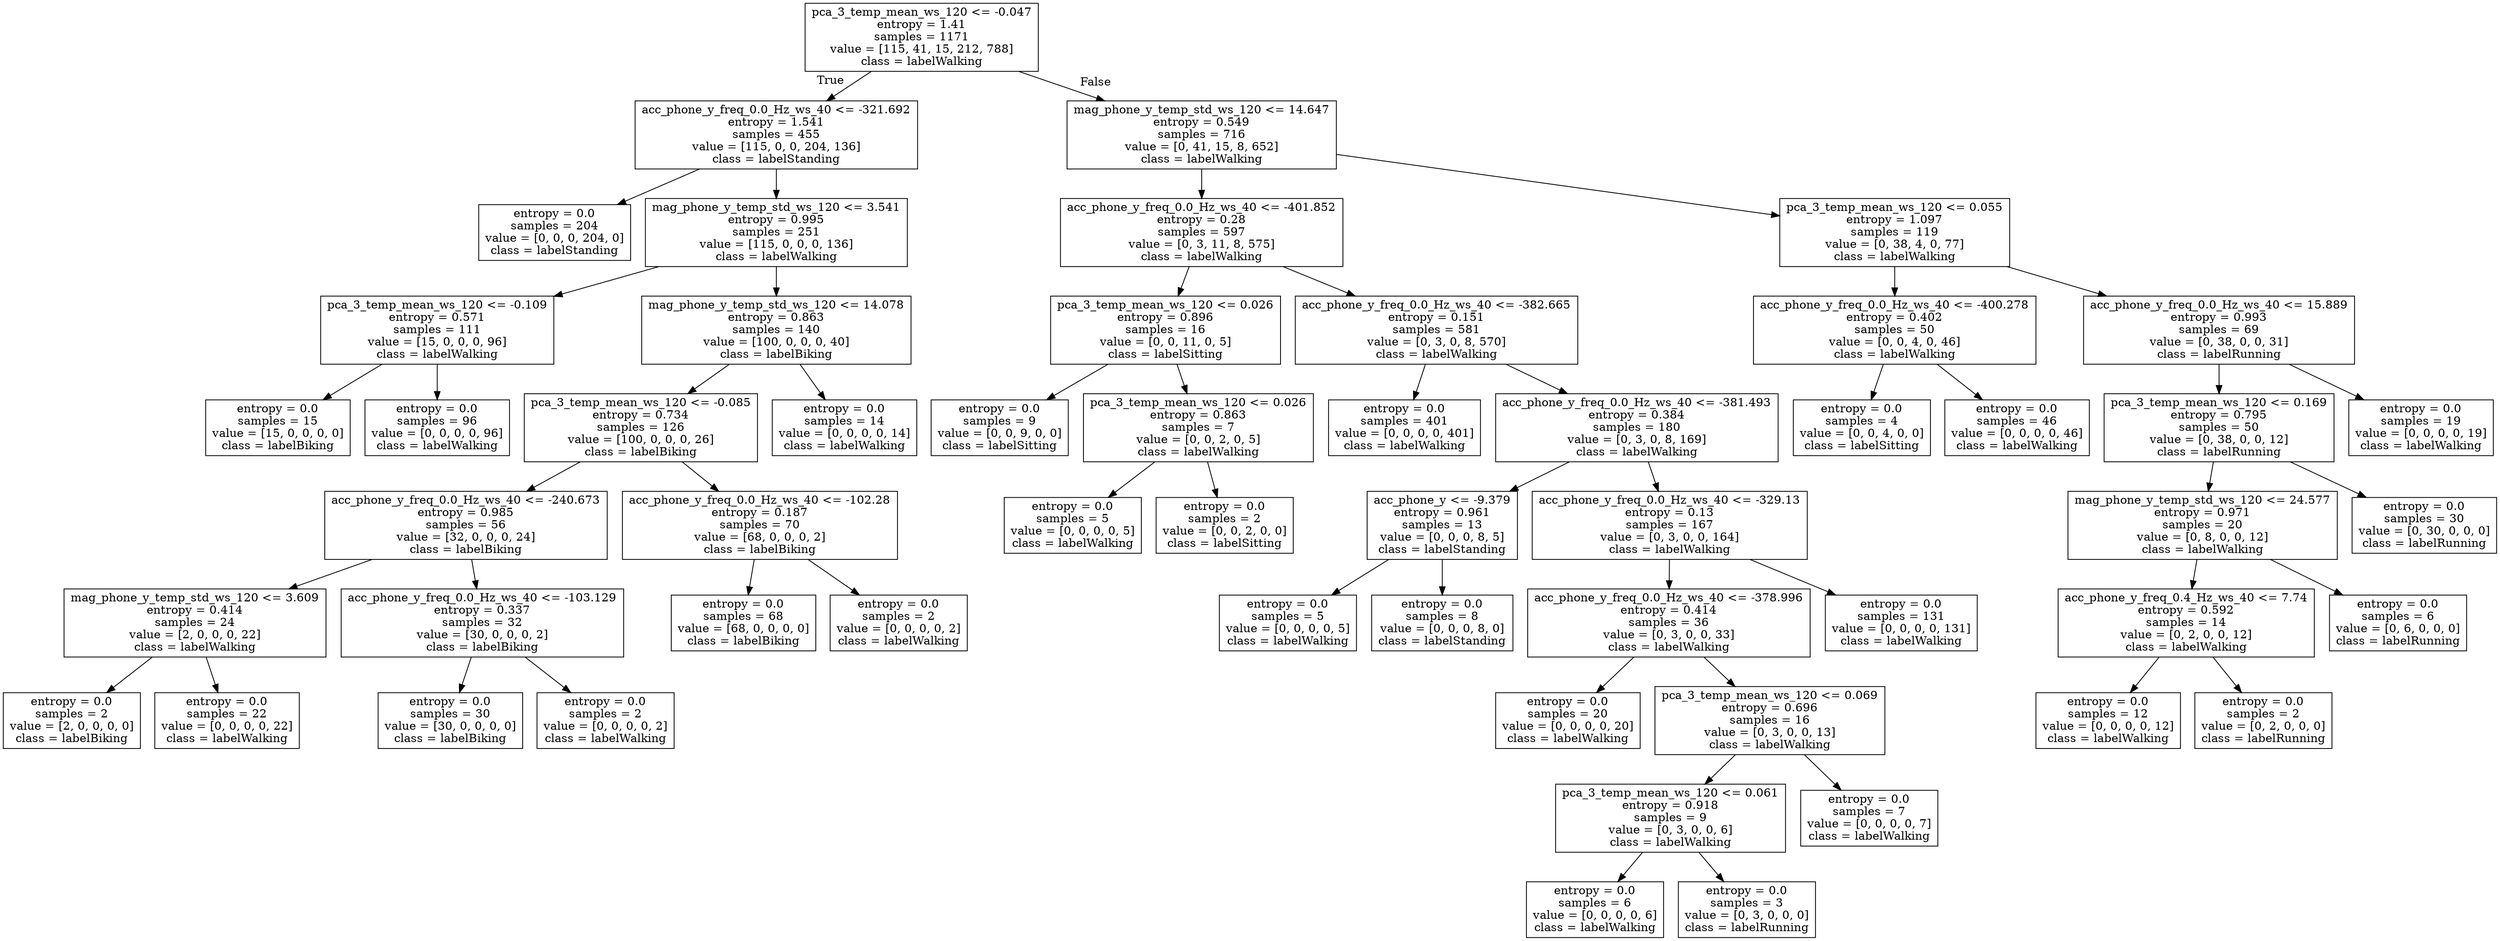 digraph Tree {
node [shape=box] ;
0 [label="pca_3_temp_mean_ws_120 <= -0.047\nentropy = 1.41\nsamples = 1171\nvalue = [115, 41, 15, 212, 788]\nclass = labelWalking"] ;
1 [label="acc_phone_y_freq_0.0_Hz_ws_40 <= -321.692\nentropy = 1.541\nsamples = 455\nvalue = [115, 0, 0, 204, 136]\nclass = labelStanding"] ;
0 -> 1 [labeldistance=2.5, labelangle=45, headlabel="True"] ;
2 [label="entropy = 0.0\nsamples = 204\nvalue = [0, 0, 0, 204, 0]\nclass = labelStanding"] ;
1 -> 2 ;
3 [label="mag_phone_y_temp_std_ws_120 <= 3.541\nentropy = 0.995\nsamples = 251\nvalue = [115, 0, 0, 0, 136]\nclass = labelWalking"] ;
1 -> 3 ;
4 [label="pca_3_temp_mean_ws_120 <= -0.109\nentropy = 0.571\nsamples = 111\nvalue = [15, 0, 0, 0, 96]\nclass = labelWalking"] ;
3 -> 4 ;
5 [label="entropy = 0.0\nsamples = 15\nvalue = [15, 0, 0, 0, 0]\nclass = labelBiking"] ;
4 -> 5 ;
6 [label="entropy = 0.0\nsamples = 96\nvalue = [0, 0, 0, 0, 96]\nclass = labelWalking"] ;
4 -> 6 ;
7 [label="mag_phone_y_temp_std_ws_120 <= 14.078\nentropy = 0.863\nsamples = 140\nvalue = [100, 0, 0, 0, 40]\nclass = labelBiking"] ;
3 -> 7 ;
8 [label="pca_3_temp_mean_ws_120 <= -0.085\nentropy = 0.734\nsamples = 126\nvalue = [100, 0, 0, 0, 26]\nclass = labelBiking"] ;
7 -> 8 ;
9 [label="acc_phone_y_freq_0.0_Hz_ws_40 <= -240.673\nentropy = 0.985\nsamples = 56\nvalue = [32, 0, 0, 0, 24]\nclass = labelBiking"] ;
8 -> 9 ;
10 [label="mag_phone_y_temp_std_ws_120 <= 3.609\nentropy = 0.414\nsamples = 24\nvalue = [2, 0, 0, 0, 22]\nclass = labelWalking"] ;
9 -> 10 ;
11 [label="entropy = 0.0\nsamples = 2\nvalue = [2, 0, 0, 0, 0]\nclass = labelBiking"] ;
10 -> 11 ;
12 [label="entropy = 0.0\nsamples = 22\nvalue = [0, 0, 0, 0, 22]\nclass = labelWalking"] ;
10 -> 12 ;
13 [label="acc_phone_y_freq_0.0_Hz_ws_40 <= -103.129\nentropy = 0.337\nsamples = 32\nvalue = [30, 0, 0, 0, 2]\nclass = labelBiking"] ;
9 -> 13 ;
14 [label="entropy = 0.0\nsamples = 30\nvalue = [30, 0, 0, 0, 0]\nclass = labelBiking"] ;
13 -> 14 ;
15 [label="entropy = 0.0\nsamples = 2\nvalue = [0, 0, 0, 0, 2]\nclass = labelWalking"] ;
13 -> 15 ;
16 [label="acc_phone_y_freq_0.0_Hz_ws_40 <= -102.28\nentropy = 0.187\nsamples = 70\nvalue = [68, 0, 0, 0, 2]\nclass = labelBiking"] ;
8 -> 16 ;
17 [label="entropy = 0.0\nsamples = 68\nvalue = [68, 0, 0, 0, 0]\nclass = labelBiking"] ;
16 -> 17 ;
18 [label="entropy = 0.0\nsamples = 2\nvalue = [0, 0, 0, 0, 2]\nclass = labelWalking"] ;
16 -> 18 ;
19 [label="entropy = 0.0\nsamples = 14\nvalue = [0, 0, 0, 0, 14]\nclass = labelWalking"] ;
7 -> 19 ;
20 [label="mag_phone_y_temp_std_ws_120 <= 14.647\nentropy = 0.549\nsamples = 716\nvalue = [0, 41, 15, 8, 652]\nclass = labelWalking"] ;
0 -> 20 [labeldistance=2.5, labelangle=-45, headlabel="False"] ;
21 [label="acc_phone_y_freq_0.0_Hz_ws_40 <= -401.852\nentropy = 0.28\nsamples = 597\nvalue = [0, 3, 11, 8, 575]\nclass = labelWalking"] ;
20 -> 21 ;
22 [label="pca_3_temp_mean_ws_120 <= 0.026\nentropy = 0.896\nsamples = 16\nvalue = [0, 0, 11, 0, 5]\nclass = labelSitting"] ;
21 -> 22 ;
23 [label="entropy = 0.0\nsamples = 9\nvalue = [0, 0, 9, 0, 0]\nclass = labelSitting"] ;
22 -> 23 ;
24 [label="pca_3_temp_mean_ws_120 <= 0.026\nentropy = 0.863\nsamples = 7\nvalue = [0, 0, 2, 0, 5]\nclass = labelWalking"] ;
22 -> 24 ;
25 [label="entropy = 0.0\nsamples = 5\nvalue = [0, 0, 0, 0, 5]\nclass = labelWalking"] ;
24 -> 25 ;
26 [label="entropy = 0.0\nsamples = 2\nvalue = [0, 0, 2, 0, 0]\nclass = labelSitting"] ;
24 -> 26 ;
27 [label="acc_phone_y_freq_0.0_Hz_ws_40 <= -382.665\nentropy = 0.151\nsamples = 581\nvalue = [0, 3, 0, 8, 570]\nclass = labelWalking"] ;
21 -> 27 ;
28 [label="entropy = 0.0\nsamples = 401\nvalue = [0, 0, 0, 0, 401]\nclass = labelWalking"] ;
27 -> 28 ;
29 [label="acc_phone_y_freq_0.0_Hz_ws_40 <= -381.493\nentropy = 0.384\nsamples = 180\nvalue = [0, 3, 0, 8, 169]\nclass = labelWalking"] ;
27 -> 29 ;
30 [label="acc_phone_y <= -9.379\nentropy = 0.961\nsamples = 13\nvalue = [0, 0, 0, 8, 5]\nclass = labelStanding"] ;
29 -> 30 ;
31 [label="entropy = 0.0\nsamples = 5\nvalue = [0, 0, 0, 0, 5]\nclass = labelWalking"] ;
30 -> 31 ;
32 [label="entropy = 0.0\nsamples = 8\nvalue = [0, 0, 0, 8, 0]\nclass = labelStanding"] ;
30 -> 32 ;
33 [label="acc_phone_y_freq_0.0_Hz_ws_40 <= -329.13\nentropy = 0.13\nsamples = 167\nvalue = [0, 3, 0, 0, 164]\nclass = labelWalking"] ;
29 -> 33 ;
34 [label="acc_phone_y_freq_0.0_Hz_ws_40 <= -378.996\nentropy = 0.414\nsamples = 36\nvalue = [0, 3, 0, 0, 33]\nclass = labelWalking"] ;
33 -> 34 ;
35 [label="entropy = 0.0\nsamples = 20\nvalue = [0, 0, 0, 0, 20]\nclass = labelWalking"] ;
34 -> 35 ;
36 [label="pca_3_temp_mean_ws_120 <= 0.069\nentropy = 0.696\nsamples = 16\nvalue = [0, 3, 0, 0, 13]\nclass = labelWalking"] ;
34 -> 36 ;
37 [label="pca_3_temp_mean_ws_120 <= 0.061\nentropy = 0.918\nsamples = 9\nvalue = [0, 3, 0, 0, 6]\nclass = labelWalking"] ;
36 -> 37 ;
38 [label="entropy = 0.0\nsamples = 6\nvalue = [0, 0, 0, 0, 6]\nclass = labelWalking"] ;
37 -> 38 ;
39 [label="entropy = 0.0\nsamples = 3\nvalue = [0, 3, 0, 0, 0]\nclass = labelRunning"] ;
37 -> 39 ;
40 [label="entropy = 0.0\nsamples = 7\nvalue = [0, 0, 0, 0, 7]\nclass = labelWalking"] ;
36 -> 40 ;
41 [label="entropy = 0.0\nsamples = 131\nvalue = [0, 0, 0, 0, 131]\nclass = labelWalking"] ;
33 -> 41 ;
42 [label="pca_3_temp_mean_ws_120 <= 0.055\nentropy = 1.097\nsamples = 119\nvalue = [0, 38, 4, 0, 77]\nclass = labelWalking"] ;
20 -> 42 ;
43 [label="acc_phone_y_freq_0.0_Hz_ws_40 <= -400.278\nentropy = 0.402\nsamples = 50\nvalue = [0, 0, 4, 0, 46]\nclass = labelWalking"] ;
42 -> 43 ;
44 [label="entropy = 0.0\nsamples = 4\nvalue = [0, 0, 4, 0, 0]\nclass = labelSitting"] ;
43 -> 44 ;
45 [label="entropy = 0.0\nsamples = 46\nvalue = [0, 0, 0, 0, 46]\nclass = labelWalking"] ;
43 -> 45 ;
46 [label="acc_phone_y_freq_0.0_Hz_ws_40 <= 15.889\nentropy = 0.993\nsamples = 69\nvalue = [0, 38, 0, 0, 31]\nclass = labelRunning"] ;
42 -> 46 ;
47 [label="pca_3_temp_mean_ws_120 <= 0.169\nentropy = 0.795\nsamples = 50\nvalue = [0, 38, 0, 0, 12]\nclass = labelRunning"] ;
46 -> 47 ;
48 [label="mag_phone_y_temp_std_ws_120 <= 24.577\nentropy = 0.971\nsamples = 20\nvalue = [0, 8, 0, 0, 12]\nclass = labelWalking"] ;
47 -> 48 ;
49 [label="acc_phone_y_freq_0.4_Hz_ws_40 <= 7.74\nentropy = 0.592\nsamples = 14\nvalue = [0, 2, 0, 0, 12]\nclass = labelWalking"] ;
48 -> 49 ;
50 [label="entropy = 0.0\nsamples = 12\nvalue = [0, 0, 0, 0, 12]\nclass = labelWalking"] ;
49 -> 50 ;
51 [label="entropy = 0.0\nsamples = 2\nvalue = [0, 2, 0, 0, 0]\nclass = labelRunning"] ;
49 -> 51 ;
52 [label="entropy = 0.0\nsamples = 6\nvalue = [0, 6, 0, 0, 0]\nclass = labelRunning"] ;
48 -> 52 ;
53 [label="entropy = 0.0\nsamples = 30\nvalue = [0, 30, 0, 0, 0]\nclass = labelRunning"] ;
47 -> 53 ;
54 [label="entropy = 0.0\nsamples = 19\nvalue = [0, 0, 0, 0, 19]\nclass = labelWalking"] ;
46 -> 54 ;
}